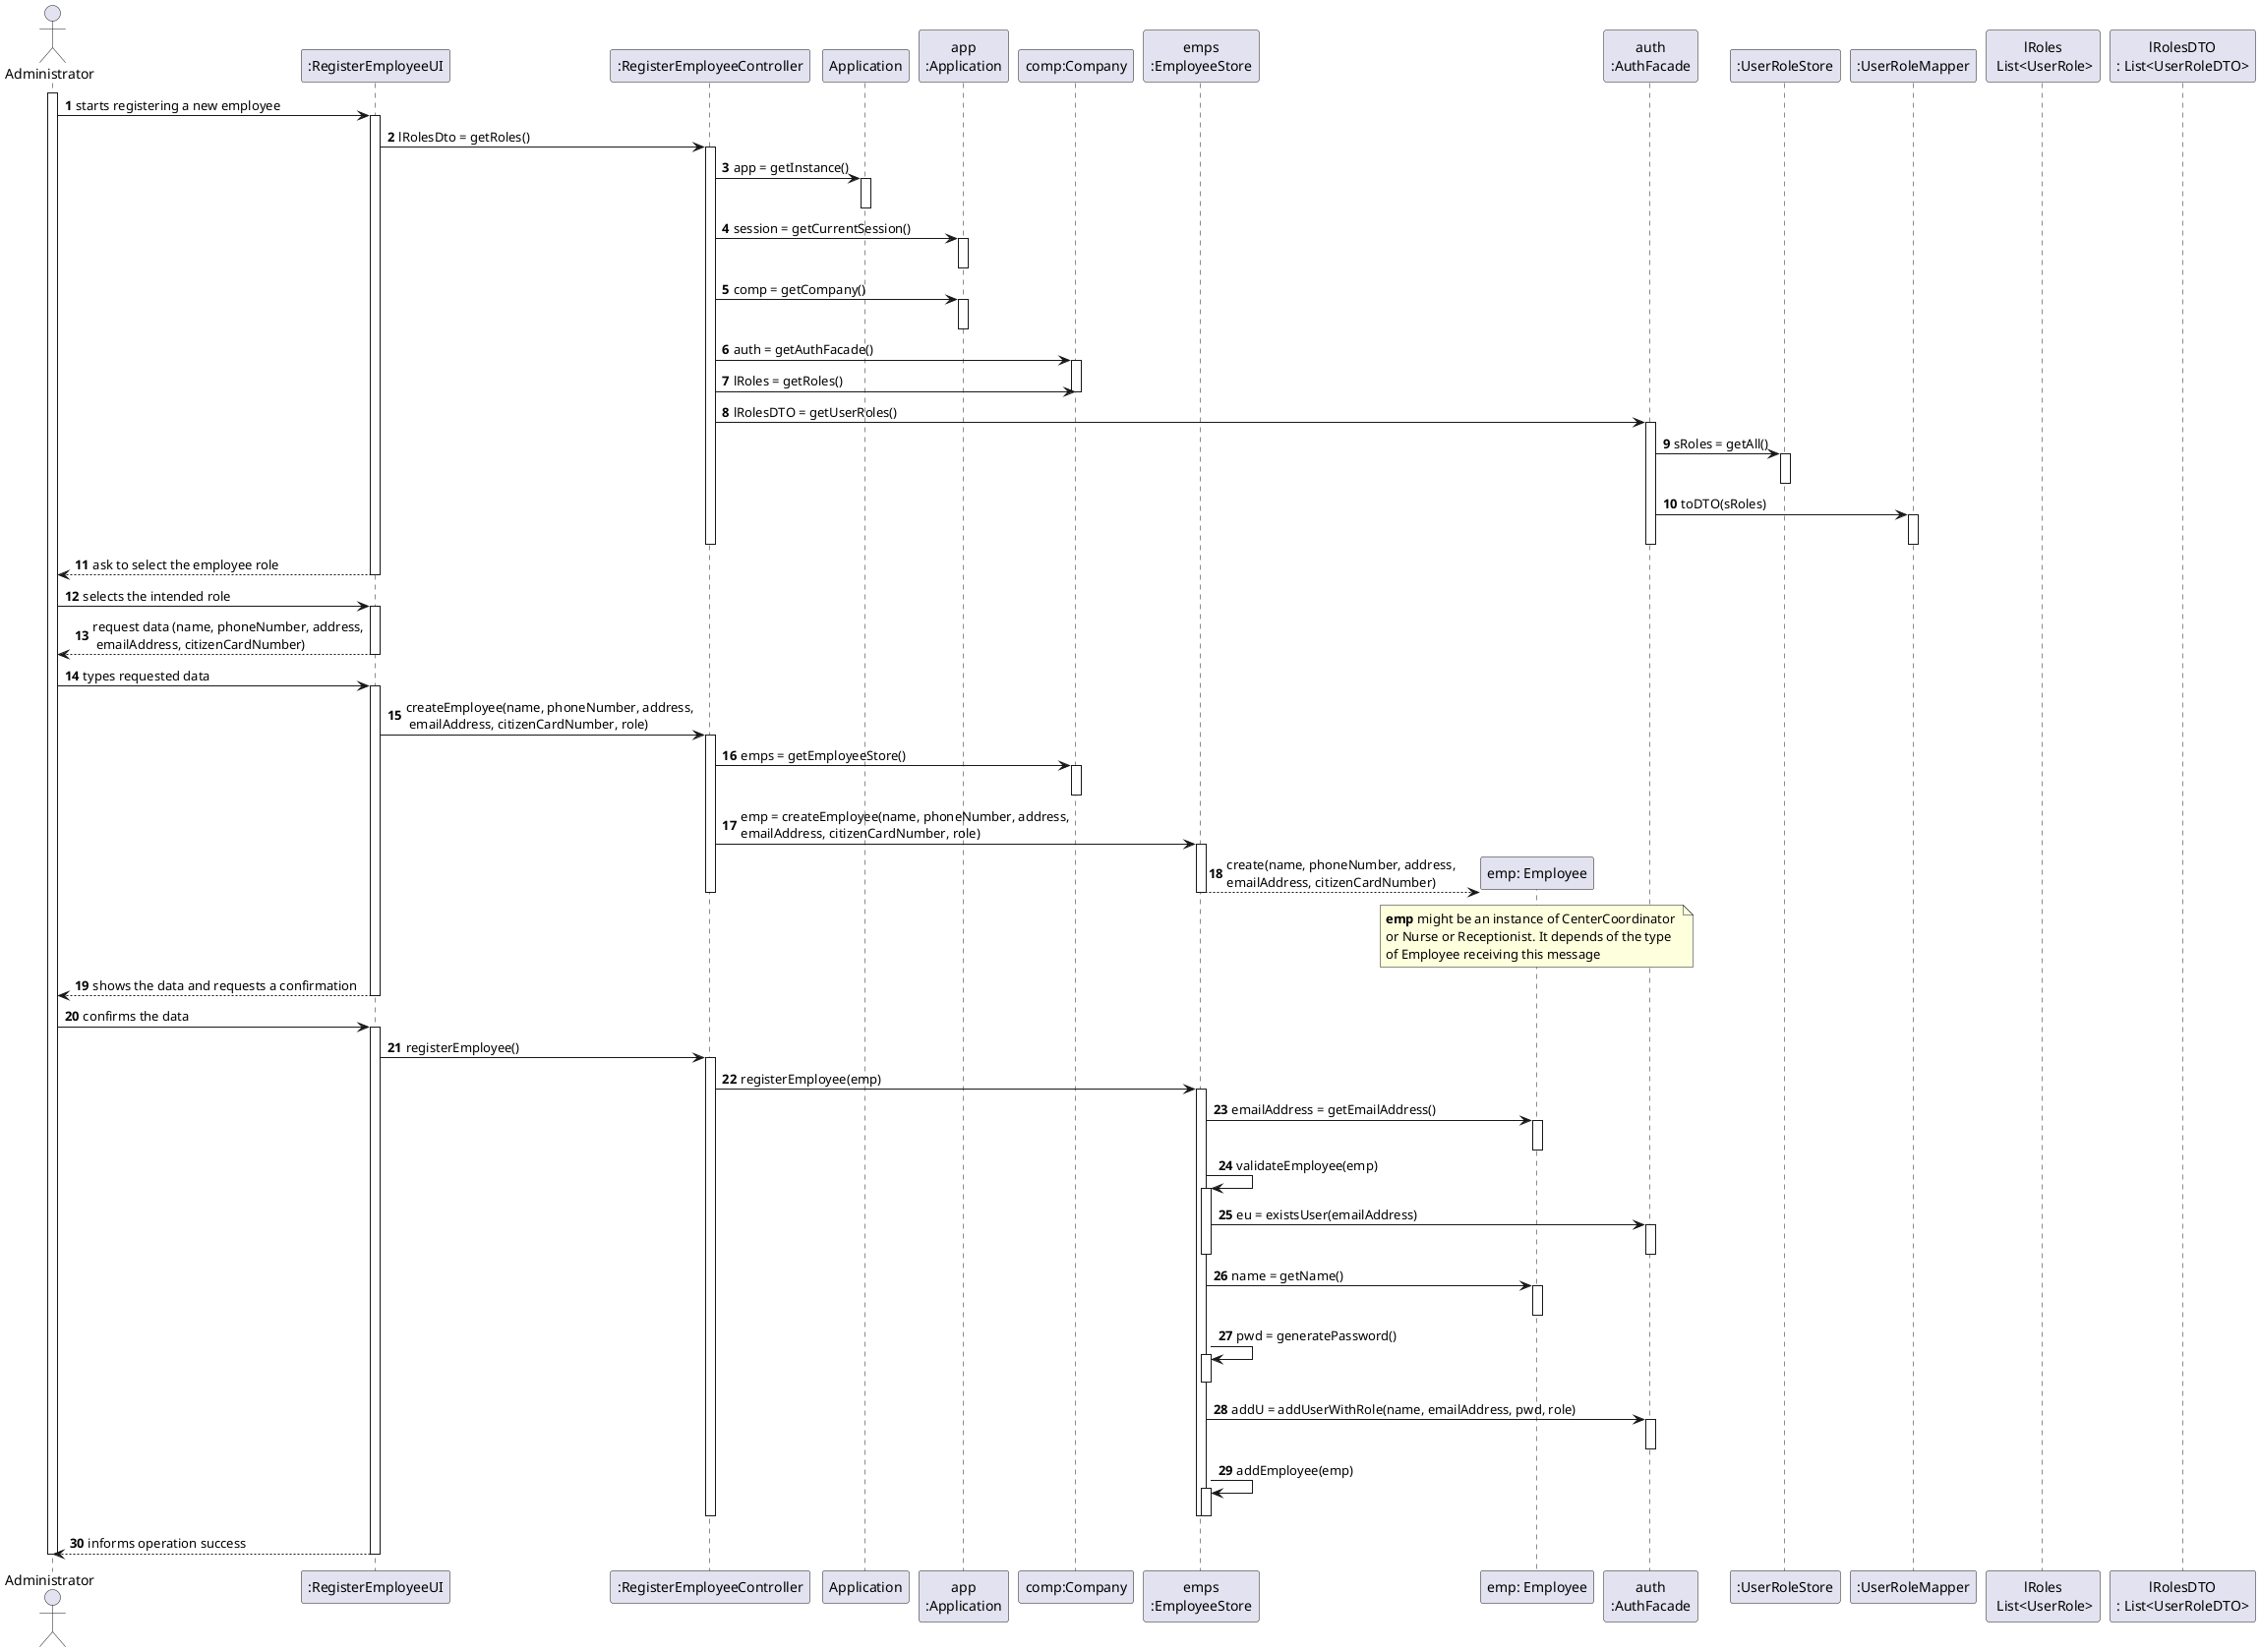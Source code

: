 @startuml
autonumber
actor "Administrator" as ADM


participant ":RegisterEmployeeUI" as UI
participant ":RegisterEmployeeController" as CTRL
participant "Application" as APP
participant "app\n:Application" as App
participant "comp:Company" as COMP
participant "emps\n:EmployeeStore" as EMPS
participant "emp: Employee" as EMP
participant "auth\n:AuthFacade" as AF
participant ":UserRoleStore" as URS
participant ":UserRoleMapper" as URM
participant "lRoles\n List<UserRole>" as LR
participant "lRolesDTO\n: List<UserRoleDTO>" as lRDTO




activate ADM

ADM -> UI : starts registering a new employee
activate UI

UI -> CTRL : lRolesDto = getRoles()
activate CTRL

CTRL -> APP : app = getInstance()
activate APP
deactivate APP

CTRL -> App: session = getCurrentSession()
activate App
deactivate App

CTRL -> App : comp = getCompany()
activate App
deactivate App

CTRL -> COMP: auth = getAuthFacade()
activate COMP


CTRL -> COMP: lRoles = getRoles()
deactivate COMP


CTRL -> AF : lRolesDTO = getUserRoles()
activate AF

AF -> URS : sRoles = getAll()
activate URS
deactivate URS

AF -> URM :  toDTO(sRoles)
activate URM

deactivate URM
deactivate AF
deactivate CTRL

UI --> ADM : ask to select the employee role
deactivate UI



ADM -> UI : selects the intended role
activate UI

UI --> ADM : request data (name, phoneNumber, address,\n emailAddress, citizenCardNumber)
deactivate UI




ADM -> UI : types requested data
activate UI

UI -> CTRL :createEmployee(name, phoneNumber, address,\n emailAddress, citizenCardNumber, role)
activate CTRL

CTRL -> COMP : emps = getEmployeeStore()
activate COMP
deactivate COMP

CTRL -> EMPS : emp = createEmployee(name, phoneNumber, address,\nemailAddress, citizenCardNumber, role)
activate EMPS

EMPS --> EMP** : create(name, phoneNumber, address, \nemailAddress, citizenCardNumber)

note over EMP : **emp** might be an instance of CenterCoordinator \nor Nurse or Receptionist. It depends of the type \nof Employee receiving this message


deactivate CTRL
deactivate EMPS

UI --> ADM : shows the data and requests a confirmation
deactivate UI



ADM -> UI : confirms the data
activate UI

UI -> CTRL : registerEmployee()
activate CTRL

CTRL -> EMPS: registerEmployee(emp)
activate EMPS


EMPS ->  EMP: emailAddress = getEmailAddress()
activate EMP
deactivate EMP

EMPS -> EMPS : validateEmployee(emp)
activate EMPS
EMPS -> AF : eu = existsUser(emailAddress)
activate AF
deactivate AF
deactivate EMPS


EMPS ->  EMP: name = getName()
activate EMP
deactivate EMP

EMPS -> EMPS : pwd = generatePassword()
activate EMPS
deactivate EMPS

EMPS -> AF : addU = addUserWithRole(name, emailAddress, pwd, role)
activate AF
deactivate AF


EMPS -> EMPS : addEmployee(emp)
activate EMPS
deactivate EMPS
deactivate EMPS
deactivate CTRL

UI --> ADM : informs operation success
deactivate UI


deactivate ADM

@enduml